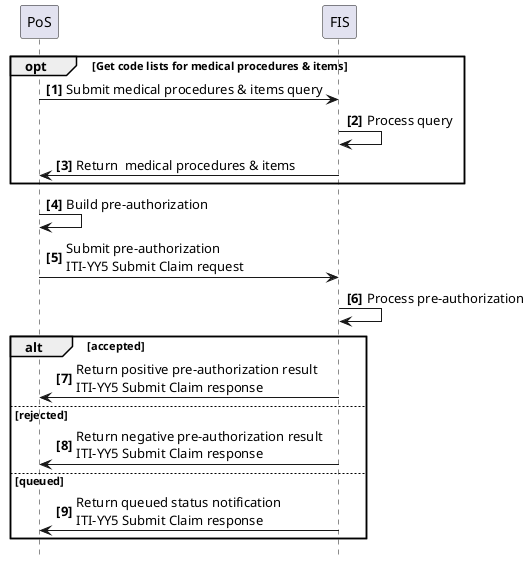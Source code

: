 @startuml
skinparam svgDimensionStyle false
hide footbox
autonumber "<b>[0]"

participant PoS
participant FIS


opt Get code lists for medical procedures & items
	PoS -> FIS: Submit medical procedures & items query
	FIS -> FIS: Process query
	FIS -> PoS: Return  medical procedures & items
end opt
 

PoS -> PoS: Build pre-authorization
PoS -> FIS: Submit pre-authorization\nITI-YY5 Submit Claim request
FIS -> FIS: Process pre-authorization

alt accepted
	FIS -> PoS: Return positive pre-authorization result\nITI-YY5 Submit Claim response
else rejected
	FIS -> PoS: Return negative pre-authorization result\nITI-YY5 Submit Claim response
else queued
	FIS -> PoS: Return queued status notification\nITI-YY5 Submit Claim response
end

@enduml
